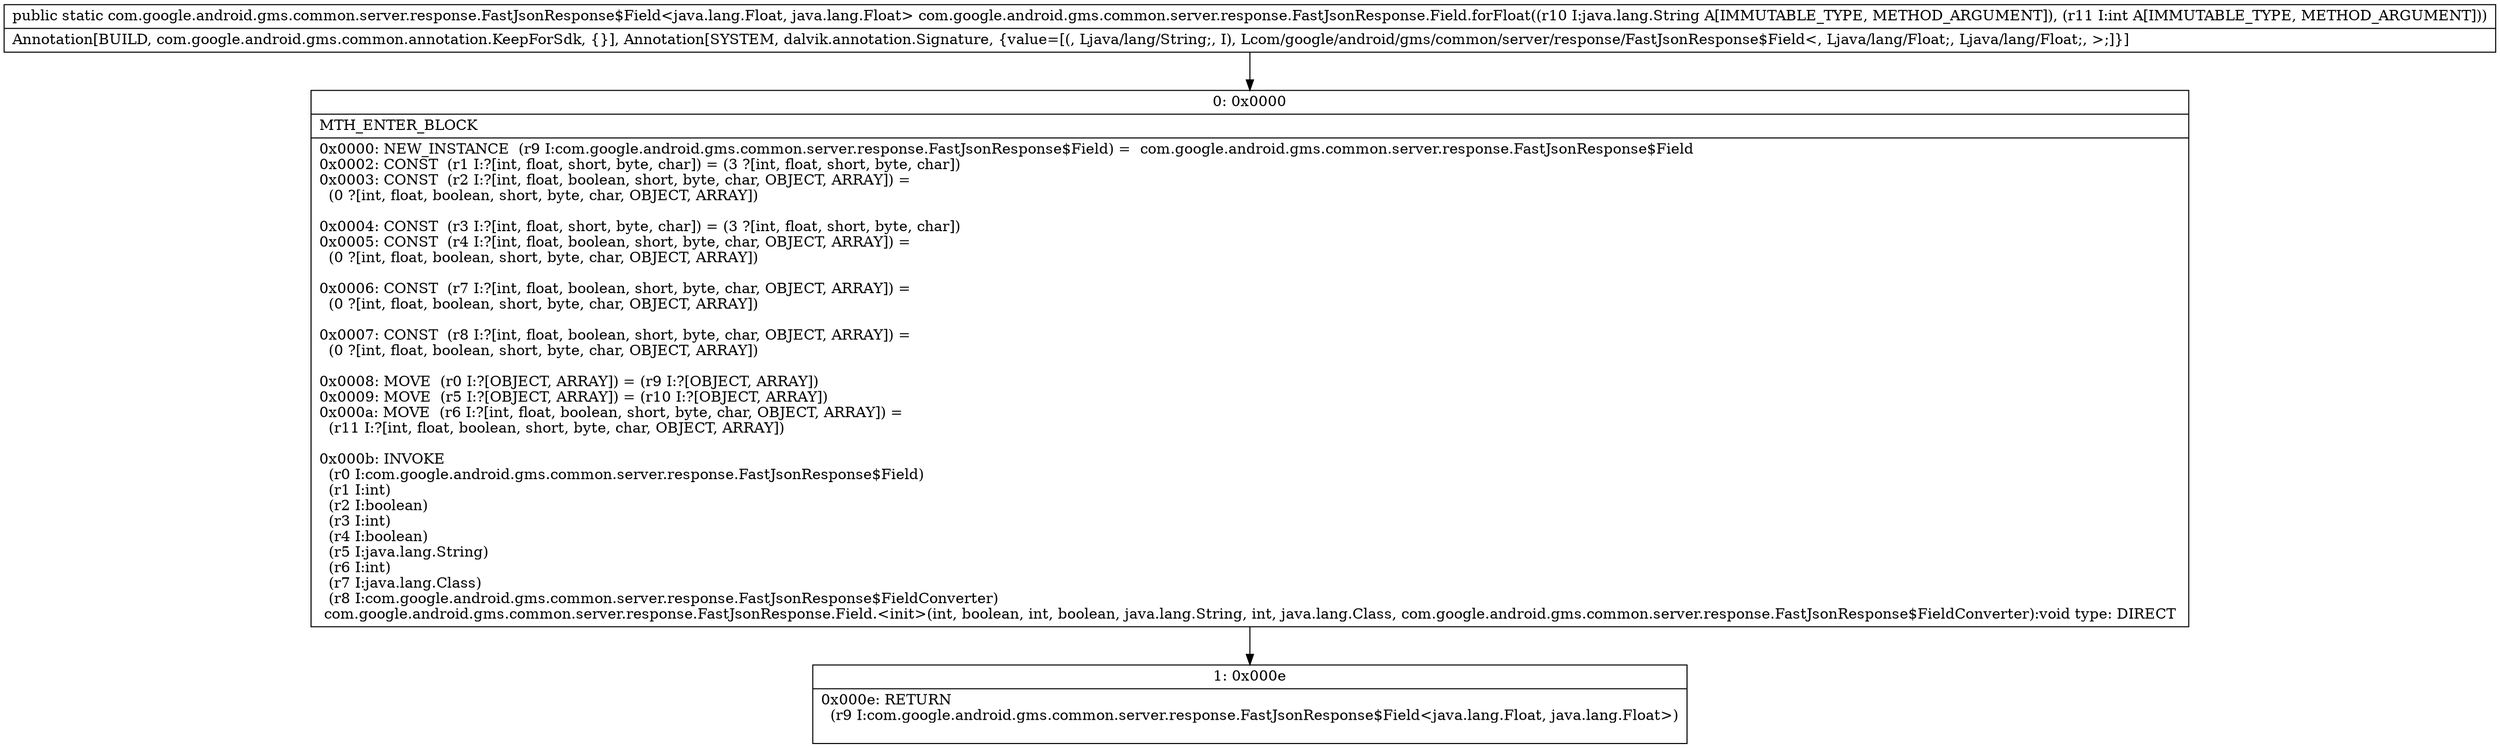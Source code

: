 digraph "CFG forcom.google.android.gms.common.server.response.FastJsonResponse.Field.forFloat(Ljava\/lang\/String;I)Lcom\/google\/android\/gms\/common\/server\/response\/FastJsonResponse$Field;" {
Node_0 [shape=record,label="{0\:\ 0x0000|MTH_ENTER_BLOCK\l|0x0000: NEW_INSTANCE  (r9 I:com.google.android.gms.common.server.response.FastJsonResponse$Field) =  com.google.android.gms.common.server.response.FastJsonResponse$Field \l0x0002: CONST  (r1 I:?[int, float, short, byte, char]) = (3 ?[int, float, short, byte, char]) \l0x0003: CONST  (r2 I:?[int, float, boolean, short, byte, char, OBJECT, ARRAY]) = \l  (0 ?[int, float, boolean, short, byte, char, OBJECT, ARRAY])\l \l0x0004: CONST  (r3 I:?[int, float, short, byte, char]) = (3 ?[int, float, short, byte, char]) \l0x0005: CONST  (r4 I:?[int, float, boolean, short, byte, char, OBJECT, ARRAY]) = \l  (0 ?[int, float, boolean, short, byte, char, OBJECT, ARRAY])\l \l0x0006: CONST  (r7 I:?[int, float, boolean, short, byte, char, OBJECT, ARRAY]) = \l  (0 ?[int, float, boolean, short, byte, char, OBJECT, ARRAY])\l \l0x0007: CONST  (r8 I:?[int, float, boolean, short, byte, char, OBJECT, ARRAY]) = \l  (0 ?[int, float, boolean, short, byte, char, OBJECT, ARRAY])\l \l0x0008: MOVE  (r0 I:?[OBJECT, ARRAY]) = (r9 I:?[OBJECT, ARRAY]) \l0x0009: MOVE  (r5 I:?[OBJECT, ARRAY]) = (r10 I:?[OBJECT, ARRAY]) \l0x000a: MOVE  (r6 I:?[int, float, boolean, short, byte, char, OBJECT, ARRAY]) = \l  (r11 I:?[int, float, boolean, short, byte, char, OBJECT, ARRAY])\l \l0x000b: INVOKE  \l  (r0 I:com.google.android.gms.common.server.response.FastJsonResponse$Field)\l  (r1 I:int)\l  (r2 I:boolean)\l  (r3 I:int)\l  (r4 I:boolean)\l  (r5 I:java.lang.String)\l  (r6 I:int)\l  (r7 I:java.lang.Class)\l  (r8 I:com.google.android.gms.common.server.response.FastJsonResponse$FieldConverter)\l com.google.android.gms.common.server.response.FastJsonResponse.Field.\<init\>(int, boolean, int, boolean, java.lang.String, int, java.lang.Class, com.google.android.gms.common.server.response.FastJsonResponse$FieldConverter):void type: DIRECT \l}"];
Node_1 [shape=record,label="{1\:\ 0x000e|0x000e: RETURN  \l  (r9 I:com.google.android.gms.common.server.response.FastJsonResponse$Field\<java.lang.Float, java.lang.Float\>)\l \l}"];
MethodNode[shape=record,label="{public static com.google.android.gms.common.server.response.FastJsonResponse$Field\<java.lang.Float, java.lang.Float\> com.google.android.gms.common.server.response.FastJsonResponse.Field.forFloat((r10 I:java.lang.String A[IMMUTABLE_TYPE, METHOD_ARGUMENT]), (r11 I:int A[IMMUTABLE_TYPE, METHOD_ARGUMENT]))  | Annotation[BUILD, com.google.android.gms.common.annotation.KeepForSdk, \{\}], Annotation[SYSTEM, dalvik.annotation.Signature, \{value=[(, Ljava\/lang\/String;, I), Lcom\/google\/android\/gms\/common\/server\/response\/FastJsonResponse$Field\<, Ljava\/lang\/Float;, Ljava\/lang\/Float;, \>;]\}]\l}"];
MethodNode -> Node_0;
Node_0 -> Node_1;
}

